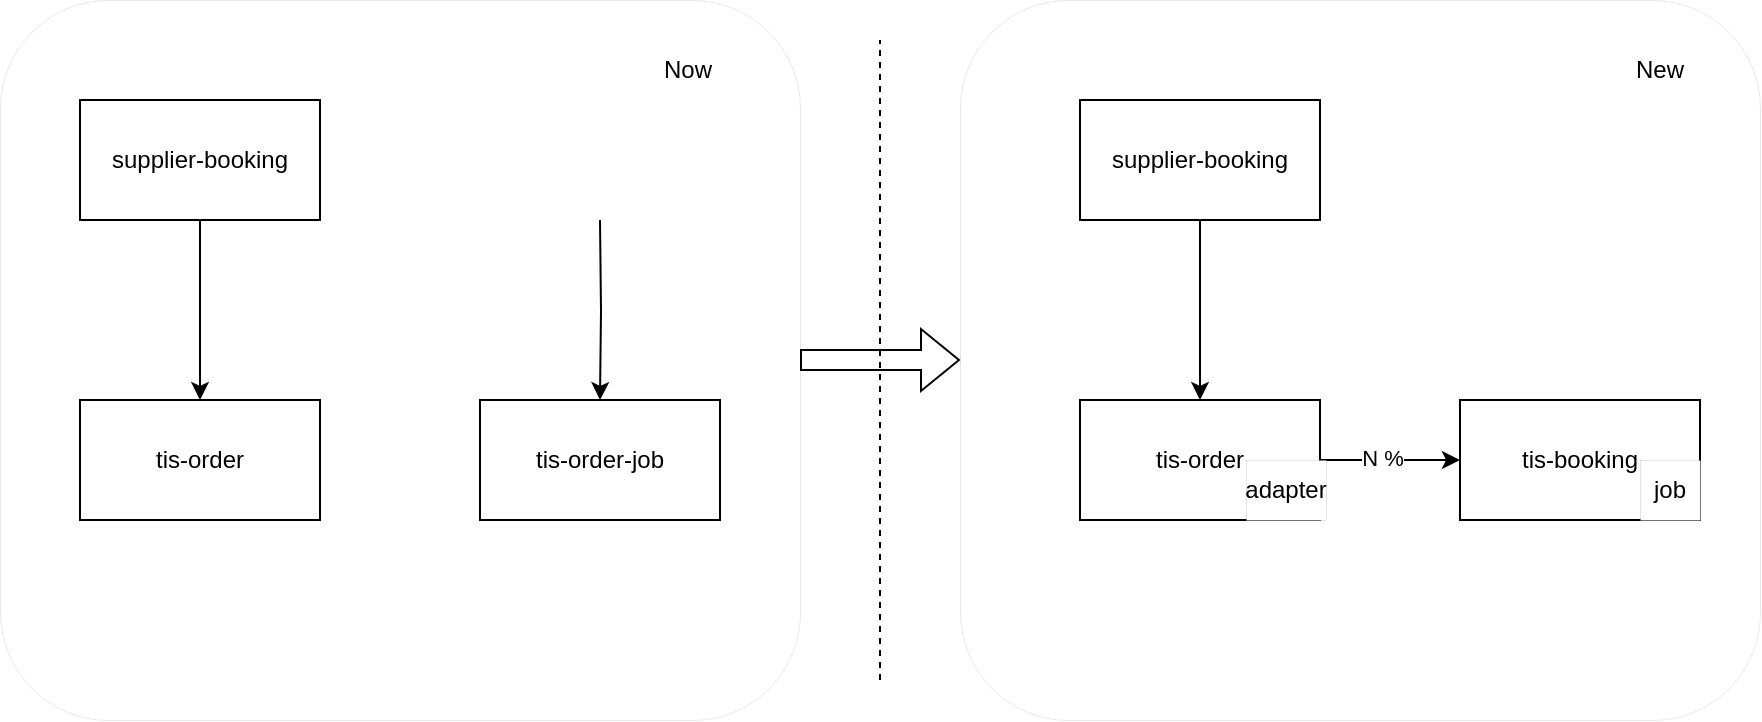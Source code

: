 <mxfile version="16.0.3" type="github">
  <diagram id="2CRu1xBpQiqfnDSB-3ux" name="Page-1">
    <mxGraphModel dx="976" dy="729" grid="1" gridSize="10" guides="1" tooltips="1" connect="1" arrows="1" fold="1" page="1" pageScale="1" pageWidth="827" pageHeight="1169" math="0" shadow="0">
      <root>
        <mxCell id="0" />
        <mxCell id="1" parent="0" />
        <mxCell id="zs2Ltub_bpLeVx4QDJYA-30" value="" style="rounded=1;whiteSpace=wrap;html=1;strokeWidth=0;" vertex="1" parent="1">
          <mxGeometry x="520" y="60" width="400" height="360" as="geometry" />
        </mxCell>
        <mxCell id="zs2Ltub_bpLeVx4QDJYA-28" value="" style="rounded=1;whiteSpace=wrap;html=1;strokeWidth=0;" vertex="1" parent="1">
          <mxGeometry x="40" y="60" width="400" height="360" as="geometry" />
        </mxCell>
        <mxCell id="zs2Ltub_bpLeVx4QDJYA-9" value="" style="edgeStyle=orthogonalEdgeStyle;rounded=0;orthogonalLoop=1;jettySize=auto;html=1;exitX=0.5;exitY=1;exitDx=0;exitDy=0;" edge="1" parent="1" source="zs2Ltub_bpLeVx4QDJYA-4" target="zs2Ltub_bpLeVx4QDJYA-8">
          <mxGeometry relative="1" as="geometry">
            <mxPoint x="530" y="200" as="sourcePoint" />
          </mxGeometry>
        </mxCell>
        <mxCell id="zs2Ltub_bpLeVx4QDJYA-4" value="supplier-booking" style="rounded=0;whiteSpace=wrap;html=1;" vertex="1" parent="1">
          <mxGeometry x="80" y="110" width="120" height="60" as="geometry" />
        </mxCell>
        <mxCell id="zs2Ltub_bpLeVx4QDJYA-8" value="tis-order" style="rounded=0;whiteSpace=wrap;html=1;" vertex="1" parent="1">
          <mxGeometry x="80" y="260" width="120" height="60" as="geometry" />
        </mxCell>
        <mxCell id="zs2Ltub_bpLeVx4QDJYA-13" value="tis-order-job" style="rounded=0;whiteSpace=wrap;html=1;" vertex="1" parent="1">
          <mxGeometry x="280" y="260" width="120" height="60" as="geometry" />
        </mxCell>
        <mxCell id="zs2Ltub_bpLeVx4QDJYA-17" value="" style="edgeStyle=orthogonalEdgeStyle;rounded=0;orthogonalLoop=1;jettySize=auto;html=1;exitX=0.5;exitY=1;exitDx=0;exitDy=0;" edge="1" parent="1" source="zs2Ltub_bpLeVx4QDJYA-18" target="zs2Ltub_bpLeVx4QDJYA-21">
          <mxGeometry relative="1" as="geometry">
            <mxPoint x="1030" y="200" as="sourcePoint" />
          </mxGeometry>
        </mxCell>
        <mxCell id="zs2Ltub_bpLeVx4QDJYA-18" value="supplier-booking" style="rounded=0;whiteSpace=wrap;html=1;" vertex="1" parent="1">
          <mxGeometry x="580" y="110" width="120" height="60" as="geometry" />
        </mxCell>
        <mxCell id="zs2Ltub_bpLeVx4QDJYA-19" value="" style="edgeStyle=orthogonalEdgeStyle;rounded=0;orthogonalLoop=1;jettySize=auto;html=1;" edge="1" parent="1" source="zs2Ltub_bpLeVx4QDJYA-21" target="zs2Ltub_bpLeVx4QDJYA-22">
          <mxGeometry relative="1" as="geometry" />
        </mxCell>
        <mxCell id="zs2Ltub_bpLeVx4QDJYA-20" value="N %" style="edgeLabel;html=1;align=center;verticalAlign=middle;resizable=0;points=[];" vertex="1" connectable="0" parent="zs2Ltub_bpLeVx4QDJYA-19">
          <mxGeometry x="-0.125" y="1" relative="1" as="geometry">
            <mxPoint as="offset" />
          </mxGeometry>
        </mxCell>
        <mxCell id="zs2Ltub_bpLeVx4QDJYA-21" value="tis-order" style="rounded=0;whiteSpace=wrap;html=1;" vertex="1" parent="1">
          <mxGeometry x="580" y="260" width="120" height="60" as="geometry" />
        </mxCell>
        <mxCell id="zs2Ltub_bpLeVx4QDJYA-22" value="tis-booking" style="rounded=0;whiteSpace=wrap;html=1;" vertex="1" parent="1">
          <mxGeometry x="770" y="260" width="120" height="60" as="geometry" />
        </mxCell>
        <mxCell id="zs2Ltub_bpLeVx4QDJYA-24" value="job" style="rounded=0;whiteSpace=wrap;html=1;strokeWidth=0;" vertex="1" parent="1">
          <mxGeometry x="860" y="290" width="30" height="30" as="geometry" />
        </mxCell>
        <mxCell id="zs2Ltub_bpLeVx4QDJYA-25" value="" style="endArrow=none;dashed=1;html=1;rounded=0;" edge="1" parent="1">
          <mxGeometry width="50" height="50" relative="1" as="geometry">
            <mxPoint x="480" y="400" as="sourcePoint" />
            <mxPoint x="480" y="80" as="targetPoint" />
          </mxGeometry>
        </mxCell>
        <mxCell id="zs2Ltub_bpLeVx4QDJYA-26" value="" style="shape=flexArrow;endArrow=classic;html=1;rounded=0;" edge="1" parent="1">
          <mxGeometry width="50" height="50" relative="1" as="geometry">
            <mxPoint x="440" y="240" as="sourcePoint" />
            <mxPoint x="520" y="240" as="targetPoint" />
          </mxGeometry>
        </mxCell>
        <mxCell id="zs2Ltub_bpLeVx4QDJYA-27" value="" style="edgeStyle=orthogonalEdgeStyle;rounded=0;orthogonalLoop=1;jettySize=auto;html=1;entryX=0.5;entryY=0;entryDx=0;entryDy=0;" edge="1" parent="1" target="zs2Ltub_bpLeVx4QDJYA-13">
          <mxGeometry relative="1" as="geometry">
            <mxPoint x="340" y="170" as="sourcePoint" />
            <mxPoint x="150" y="270" as="targetPoint" />
          </mxGeometry>
        </mxCell>
        <mxCell id="zs2Ltub_bpLeVx4QDJYA-29" value="Now" style="text;html=1;strokeColor=none;fillColor=none;align=center;verticalAlign=middle;whiteSpace=wrap;rounded=0;" vertex="1" parent="1">
          <mxGeometry x="354" y="80" width="60" height="30" as="geometry" />
        </mxCell>
        <mxCell id="zs2Ltub_bpLeVx4QDJYA-31" value="New" style="text;html=1;strokeColor=none;fillColor=none;align=center;verticalAlign=middle;whiteSpace=wrap;rounded=0;" vertex="1" parent="1">
          <mxGeometry x="840" y="80" width="60" height="30" as="geometry" />
        </mxCell>
        <mxCell id="zs2Ltub_bpLeVx4QDJYA-36" value="adapter" style="rounded=0;whiteSpace=wrap;html=1;strokeWidth=0;" vertex="1" parent="1">
          <mxGeometry x="663" y="290" width="40" height="30" as="geometry" />
        </mxCell>
      </root>
    </mxGraphModel>
  </diagram>
</mxfile>
